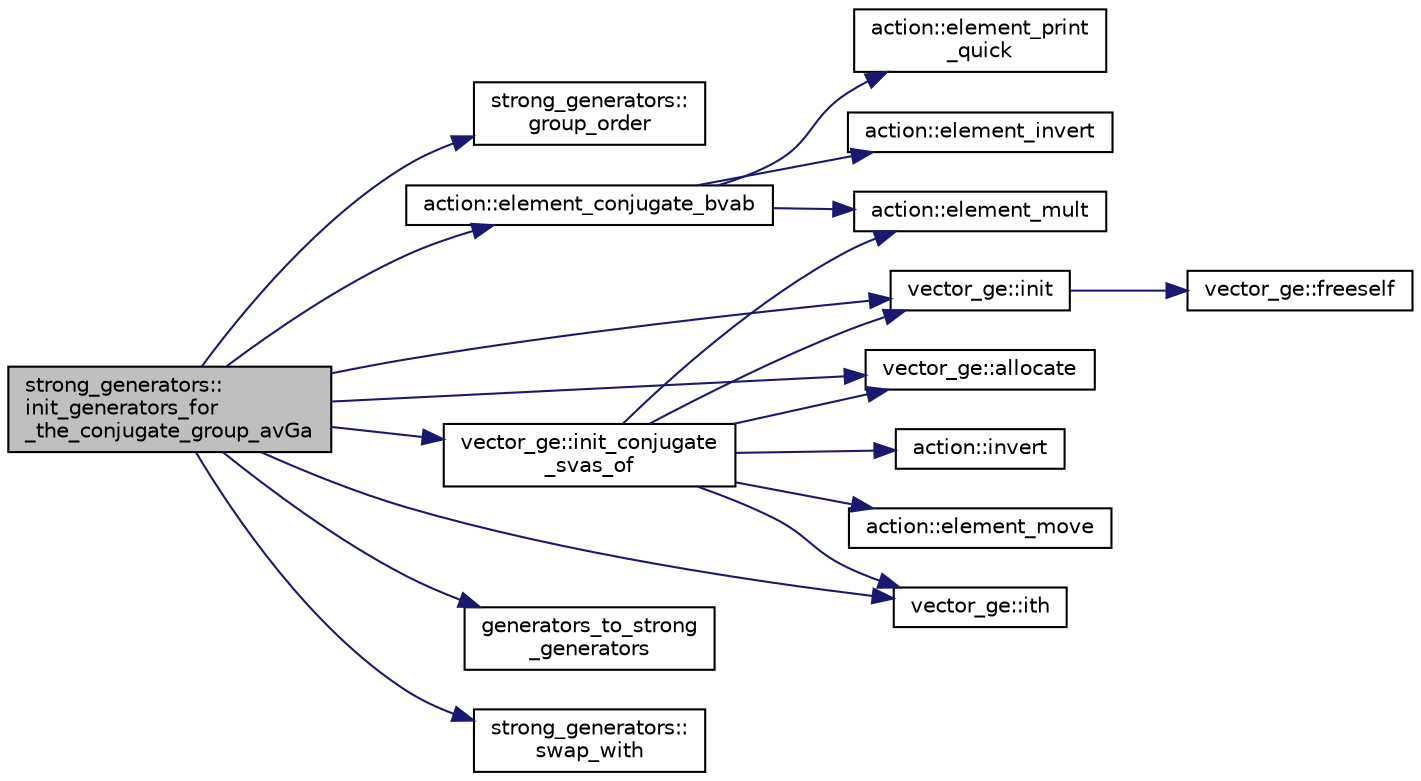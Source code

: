 digraph "strong_generators::init_generators_for_the_conjugate_group_avGa"
{
  edge [fontname="Helvetica",fontsize="10",labelfontname="Helvetica",labelfontsize="10"];
  node [fontname="Helvetica",fontsize="10",shape=record];
  rankdir="LR";
  Node3102 [label="strong_generators::\linit_generators_for\l_the_conjugate_group_avGa",height=0.2,width=0.4,color="black", fillcolor="grey75", style="filled", fontcolor="black"];
  Node3102 -> Node3103 [color="midnightblue",fontsize="10",style="solid",fontname="Helvetica"];
  Node3103 [label="strong_generators::\lgroup_order",height=0.2,width=0.4,color="black", fillcolor="white", style="filled",URL="$dc/d09/classstrong__generators.html#a91f453c2bfd6502b96f4b4eed16beb20"];
  Node3102 -> Node3104 [color="midnightblue",fontsize="10",style="solid",fontname="Helvetica"];
  Node3104 [label="vector_ge::init",height=0.2,width=0.4,color="black", fillcolor="white", style="filled",URL="$d4/d6e/classvector__ge.html#afe1d6befd1f1501e6be34afbaa9d30a8"];
  Node3104 -> Node3105 [color="midnightblue",fontsize="10",style="solid",fontname="Helvetica"];
  Node3105 [label="vector_ge::freeself",height=0.2,width=0.4,color="black", fillcolor="white", style="filled",URL="$d4/d6e/classvector__ge.html#aa002e4b715cc73a9b8b367d29700b452"];
  Node3102 -> Node3106 [color="midnightblue",fontsize="10",style="solid",fontname="Helvetica"];
  Node3106 [label="vector_ge::allocate",height=0.2,width=0.4,color="black", fillcolor="white", style="filled",URL="$d4/d6e/classvector__ge.html#a35b062a9201b30f0a87bf87702d243ae"];
  Node3102 -> Node3107 [color="midnightblue",fontsize="10",style="solid",fontname="Helvetica"];
  Node3107 [label="action::element_conjugate_bvab",height=0.2,width=0.4,color="black", fillcolor="white", style="filled",URL="$d2/d86/classaction.html#a120a6a559d089e5f70c8d08337c9eda1"];
  Node3107 -> Node3108 [color="midnightblue",fontsize="10",style="solid",fontname="Helvetica"];
  Node3108 [label="action::element_print\l_quick",height=0.2,width=0.4,color="black", fillcolor="white", style="filled",URL="$d2/d86/classaction.html#a4844680cf6750396f76494a28655265b"];
  Node3107 -> Node3109 [color="midnightblue",fontsize="10",style="solid",fontname="Helvetica"];
  Node3109 [label="action::element_invert",height=0.2,width=0.4,color="black", fillcolor="white", style="filled",URL="$d2/d86/classaction.html#aa4bd01e338497714586636751fcef436"];
  Node3107 -> Node3110 [color="midnightblue",fontsize="10",style="solid",fontname="Helvetica"];
  Node3110 [label="action::element_mult",height=0.2,width=0.4,color="black", fillcolor="white", style="filled",URL="$d2/d86/classaction.html#ae9e36b2cae1f0f7bd7144097fa9a34b3"];
  Node3102 -> Node3111 [color="midnightblue",fontsize="10",style="solid",fontname="Helvetica"];
  Node3111 [label="vector_ge::ith",height=0.2,width=0.4,color="black", fillcolor="white", style="filled",URL="$d4/d6e/classvector__ge.html#a1ff002e8b746a9beb119d57dcd4a15ff"];
  Node3102 -> Node3112 [color="midnightblue",fontsize="10",style="solid",fontname="Helvetica"];
  Node3112 [label="vector_ge::init_conjugate\l_svas_of",height=0.2,width=0.4,color="black", fillcolor="white", style="filled",URL="$d4/d6e/classvector__ge.html#a6d93c74b1d2b7f1ae28f9029d8603c3b"];
  Node3112 -> Node3104 [color="midnightblue",fontsize="10",style="solid",fontname="Helvetica"];
  Node3112 -> Node3106 [color="midnightblue",fontsize="10",style="solid",fontname="Helvetica"];
  Node3112 -> Node3113 [color="midnightblue",fontsize="10",style="solid",fontname="Helvetica"];
  Node3113 [label="action::invert",height=0.2,width=0.4,color="black", fillcolor="white", style="filled",URL="$d2/d86/classaction.html#aa498723c58a9a8cf1da296044127a428"];
  Node3112 -> Node3110 [color="midnightblue",fontsize="10",style="solid",fontname="Helvetica"];
  Node3112 -> Node3114 [color="midnightblue",fontsize="10",style="solid",fontname="Helvetica"];
  Node3114 [label="action::element_move",height=0.2,width=0.4,color="black", fillcolor="white", style="filled",URL="$d2/d86/classaction.html#a550947491bbb534d3d7951f50198a874"];
  Node3112 -> Node3111 [color="midnightblue",fontsize="10",style="solid",fontname="Helvetica"];
  Node3102 -> Node3115 [color="midnightblue",fontsize="10",style="solid",fontname="Helvetica"];
  Node3115 [label="generators_to_strong\l_generators",height=0.2,width=0.4,color="black", fillcolor="white", style="filled",URL="$d5/d90/action__global_8_c.html#aaa17f24fdab7065fbb11a06c513a4562"];
  Node3102 -> Node3116 [color="midnightblue",fontsize="10",style="solid",fontname="Helvetica"];
  Node3116 [label="strong_generators::\lswap_with",height=0.2,width=0.4,color="black", fillcolor="white", style="filled",URL="$dc/d09/classstrong__generators.html#ae012a4e28138a5f193c659ca34d359f3"];
}
